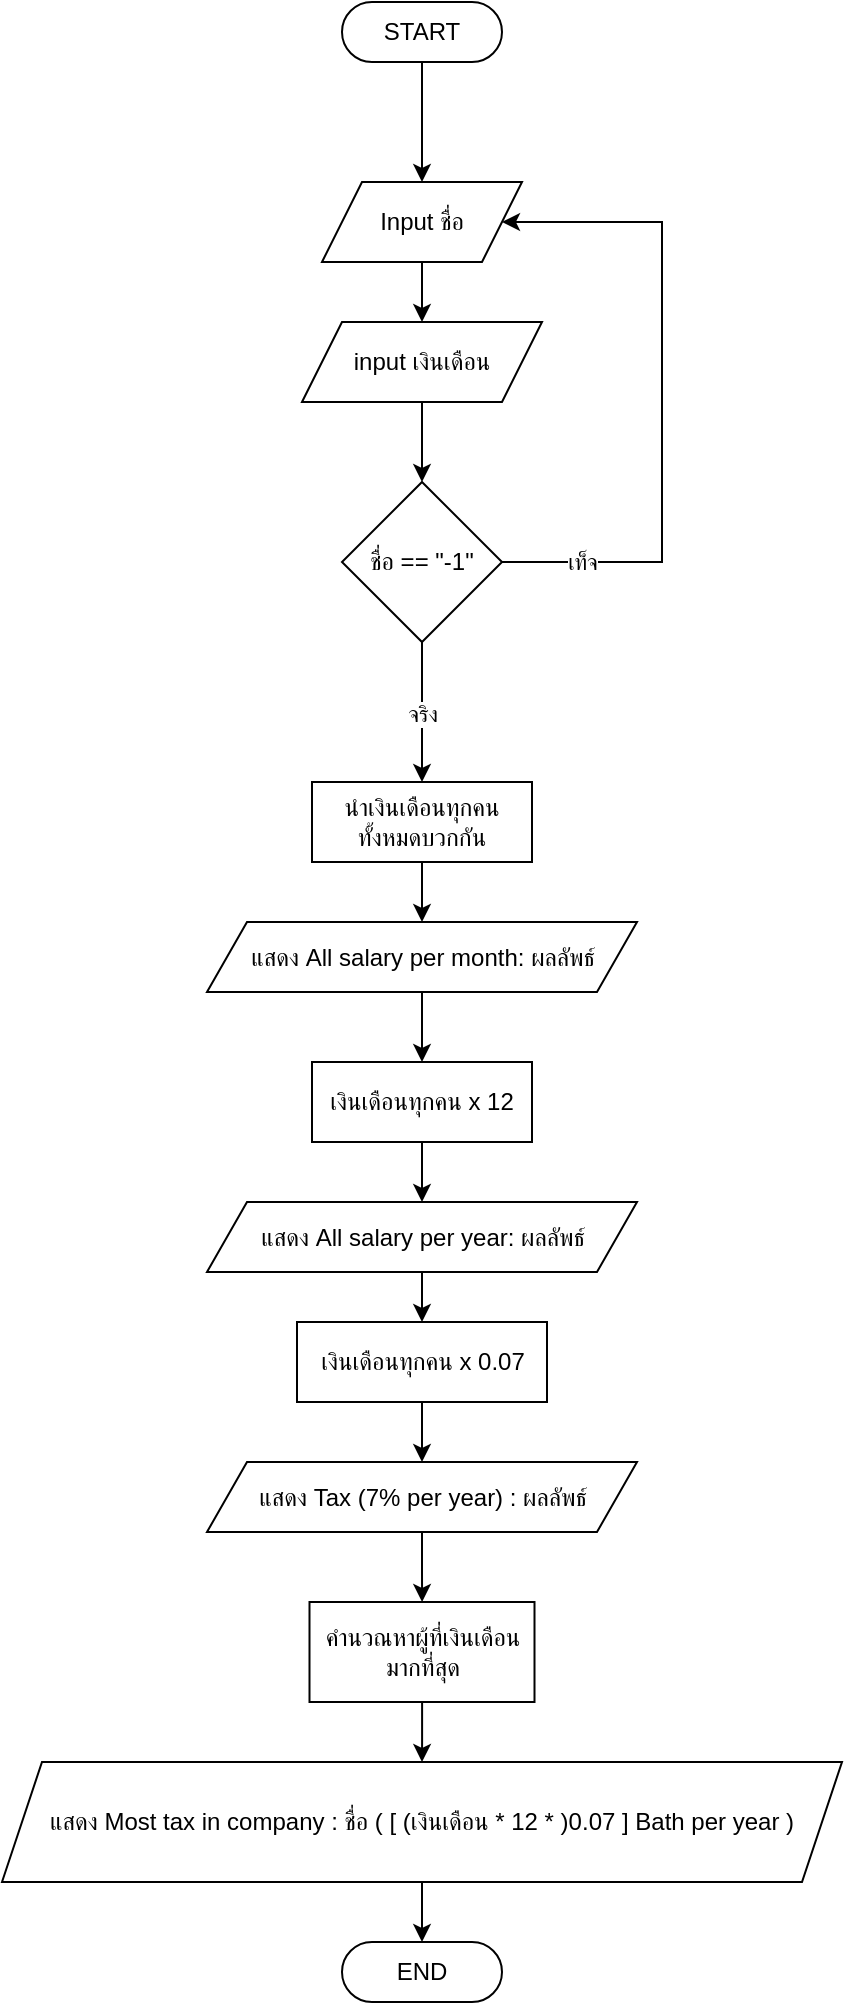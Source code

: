 <mxfile version="25.0.2">
  <diagram name="Page-1" id="nk33O3myFzExoFOTdXr2">
    <mxGraphModel dx="1235" dy="740" grid="1" gridSize="10" guides="1" tooltips="1" connect="1" arrows="1" fold="1" page="1" pageScale="1" pageWidth="850" pageHeight="1100" math="0" shadow="0">
      <root>
        <mxCell id="0" />
        <mxCell id="1" parent="0" />
        <mxCell id="L0LTj8KVW8KC8nR_OFEM-1" style="edgeStyle=orthogonalEdgeStyle;rounded=0;orthogonalLoop=1;jettySize=auto;html=1;" edge="1" parent="1" source="UBjv-P3hsI7ne-E2DAJY-2" target="L0LTj8KVW8KC8nR_OFEM-2">
          <mxGeometry relative="1" as="geometry">
            <mxPoint x="400" y="110" as="targetPoint" />
          </mxGeometry>
        </mxCell>
        <mxCell id="UBjv-P3hsI7ne-E2DAJY-2" value="START" style="rounded=1;whiteSpace=wrap;html=1;arcSize=50;" parent="1" vertex="1">
          <mxGeometry x="360" y="40" width="80" height="30" as="geometry" />
        </mxCell>
        <mxCell id="UBjv-P3hsI7ne-E2DAJY-3" value="END" style="rounded=1;whiteSpace=wrap;html=1;arcSize=50;" parent="1" vertex="1">
          <mxGeometry x="360" y="1010" width="80" height="30" as="geometry" />
        </mxCell>
        <mxCell id="L0LTj8KVW8KC8nR_OFEM-15" style="edgeStyle=orthogonalEdgeStyle;rounded=0;orthogonalLoop=1;jettySize=auto;html=1;" edge="1" parent="1" source="L0LTj8KVW8KC8nR_OFEM-2" target="L0LTj8KVW8KC8nR_OFEM-20">
          <mxGeometry relative="1" as="geometry">
            <mxPoint x="400" y="200" as="targetPoint" />
          </mxGeometry>
        </mxCell>
        <mxCell id="L0LTj8KVW8KC8nR_OFEM-2" value="Input ชื่อ" style="shape=parallelogram;perimeter=parallelogramPerimeter;whiteSpace=wrap;html=1;fixedSize=1;" vertex="1" parent="1">
          <mxGeometry x="350" y="130" width="100" height="40" as="geometry" />
        </mxCell>
        <mxCell id="L0LTj8KVW8KC8nR_OFEM-21" style="edgeStyle=orthogonalEdgeStyle;rounded=0;orthogonalLoop=1;jettySize=auto;html=1;" edge="1" parent="1" source="L0LTj8KVW8KC8nR_OFEM-20" target="L0LTj8KVW8KC8nR_OFEM-22">
          <mxGeometry relative="1" as="geometry">
            <mxPoint x="400" y="280" as="targetPoint" />
          </mxGeometry>
        </mxCell>
        <mxCell id="L0LTj8KVW8KC8nR_OFEM-20" value="input เงินเดือน" style="shape=parallelogram;perimeter=parallelogramPerimeter;whiteSpace=wrap;html=1;fixedSize=1;" vertex="1" parent="1">
          <mxGeometry x="340" y="200" width="120" height="40" as="geometry" />
        </mxCell>
        <mxCell id="L0LTj8KVW8KC8nR_OFEM-23" style="edgeStyle=orthogonalEdgeStyle;rounded=0;orthogonalLoop=1;jettySize=auto;html=1;" edge="1" parent="1" source="L0LTj8KVW8KC8nR_OFEM-22" target="L0LTj8KVW8KC8nR_OFEM-27">
          <mxGeometry relative="1" as="geometry">
            <mxPoint x="400" y="420" as="targetPoint" />
            <Array as="points">
              <mxPoint x="400" y="410" />
              <mxPoint x="400" y="410" />
            </Array>
          </mxGeometry>
        </mxCell>
        <mxCell id="L0LTj8KVW8KC8nR_OFEM-26" value="จริง" style="edgeLabel;html=1;align=center;verticalAlign=middle;resizable=0;points=[];" vertex="1" connectable="0" parent="L0LTj8KVW8KC8nR_OFEM-23">
          <mxGeometry x="0.012" y="1" relative="1" as="geometry">
            <mxPoint x="-1" as="offset" />
          </mxGeometry>
        </mxCell>
        <mxCell id="L0LTj8KVW8KC8nR_OFEM-24" style="edgeStyle=orthogonalEdgeStyle;rounded=0;orthogonalLoop=1;jettySize=auto;html=1;entryX=1;entryY=0.5;entryDx=0;entryDy=0;" edge="1" parent="1" source="L0LTj8KVW8KC8nR_OFEM-22" target="L0LTj8KVW8KC8nR_OFEM-2">
          <mxGeometry relative="1" as="geometry">
            <Array as="points">
              <mxPoint x="520" y="320" />
              <mxPoint x="520" y="150" />
            </Array>
          </mxGeometry>
        </mxCell>
        <mxCell id="L0LTj8KVW8KC8nR_OFEM-25" value="เท็จ" style="edgeLabel;html=1;align=center;verticalAlign=middle;resizable=0;points=[];" vertex="1" connectable="0" parent="L0LTj8KVW8KC8nR_OFEM-24">
          <mxGeometry x="-0.699" y="-3" relative="1" as="geometry">
            <mxPoint x="-10" y="-3" as="offset" />
          </mxGeometry>
        </mxCell>
        <mxCell id="L0LTj8KVW8KC8nR_OFEM-22" value="ชื่อ == &quot;-1&quot;" style="rhombus;whiteSpace=wrap;html=1;" vertex="1" parent="1">
          <mxGeometry x="360" y="280" width="80" height="80" as="geometry" />
        </mxCell>
        <mxCell id="L0LTj8KVW8KC8nR_OFEM-28" style="edgeStyle=orthogonalEdgeStyle;rounded=0;orthogonalLoop=1;jettySize=auto;html=1;" edge="1" parent="1" source="L0LTj8KVW8KC8nR_OFEM-27" target="L0LTj8KVW8KC8nR_OFEM-29">
          <mxGeometry relative="1" as="geometry">
            <mxPoint x="400" y="500" as="targetPoint" />
          </mxGeometry>
        </mxCell>
        <mxCell id="L0LTj8KVW8KC8nR_OFEM-27" value="นำเงินเดือนทุกคนทั้งหมดบวกกัน" style="rounded=0;whiteSpace=wrap;html=1;" vertex="1" parent="1">
          <mxGeometry x="345" y="430" width="110" height="40" as="geometry" />
        </mxCell>
        <mxCell id="L0LTj8KVW8KC8nR_OFEM-34" style="edgeStyle=orthogonalEdgeStyle;rounded=0;orthogonalLoop=1;jettySize=auto;html=1;entryX=0.5;entryY=0;entryDx=0;entryDy=0;" edge="1" parent="1" source="L0LTj8KVW8KC8nR_OFEM-29" target="L0LTj8KVW8KC8nR_OFEM-31">
          <mxGeometry relative="1" as="geometry" />
        </mxCell>
        <mxCell id="L0LTj8KVW8KC8nR_OFEM-29" value="แสดง All salary per month: ผลลัพธ์" style="shape=parallelogram;perimeter=parallelogramPerimeter;whiteSpace=wrap;html=1;fixedSize=1;" vertex="1" parent="1">
          <mxGeometry x="292.5" y="500" width="215" height="35" as="geometry" />
        </mxCell>
        <mxCell id="L0LTj8KVW8KC8nR_OFEM-30" style="edgeStyle=orthogonalEdgeStyle;rounded=0;orthogonalLoop=1;jettySize=auto;html=1;" edge="1" parent="1" source="L0LTj8KVW8KC8nR_OFEM-31" target="L0LTj8KVW8KC8nR_OFEM-32">
          <mxGeometry relative="1" as="geometry">
            <mxPoint x="400" y="640" as="targetPoint" />
          </mxGeometry>
        </mxCell>
        <mxCell id="L0LTj8KVW8KC8nR_OFEM-31" value="เงินเดือนทุกคน x 12" style="rounded=0;whiteSpace=wrap;html=1;" vertex="1" parent="1">
          <mxGeometry x="345" y="570" width="110" height="40" as="geometry" />
        </mxCell>
        <mxCell id="L0LTj8KVW8KC8nR_OFEM-38" style="edgeStyle=orthogonalEdgeStyle;rounded=0;orthogonalLoop=1;jettySize=auto;html=1;entryX=0.5;entryY=0;entryDx=0;entryDy=0;" edge="1" parent="1" source="L0LTj8KVW8KC8nR_OFEM-32" target="L0LTj8KVW8KC8nR_OFEM-36">
          <mxGeometry relative="1" as="geometry" />
        </mxCell>
        <mxCell id="L0LTj8KVW8KC8nR_OFEM-32" value="แสดง All salary per year:&amp;nbsp;ผลลัพธ์" style="shape=parallelogram;perimeter=parallelogramPerimeter;whiteSpace=wrap;html=1;fixedSize=1;" vertex="1" parent="1">
          <mxGeometry x="292.5" y="640" width="215" height="35" as="geometry" />
        </mxCell>
        <mxCell id="L0LTj8KVW8KC8nR_OFEM-35" style="edgeStyle=orthogonalEdgeStyle;rounded=0;orthogonalLoop=1;jettySize=auto;html=1;" edge="1" source="L0LTj8KVW8KC8nR_OFEM-36" target="L0LTj8KVW8KC8nR_OFEM-37" parent="1">
          <mxGeometry relative="1" as="geometry">
            <mxPoint x="400" y="790" as="targetPoint" />
          </mxGeometry>
        </mxCell>
        <mxCell id="L0LTj8KVW8KC8nR_OFEM-36" value="เงินเดือนทุกคน x 0.07" style="rounded=0;whiteSpace=wrap;html=1;" vertex="1" parent="1">
          <mxGeometry x="337.5" y="700" width="125" height="40" as="geometry" />
        </mxCell>
        <mxCell id="L0LTj8KVW8KC8nR_OFEM-39" style="edgeStyle=orthogonalEdgeStyle;rounded=0;orthogonalLoop=1;jettySize=auto;html=1;" edge="1" parent="1" source="L0LTj8KVW8KC8nR_OFEM-37" target="L0LTj8KVW8KC8nR_OFEM-40">
          <mxGeometry relative="1" as="geometry">
            <mxPoint x="400" y="870" as="targetPoint" />
          </mxGeometry>
        </mxCell>
        <mxCell id="L0LTj8KVW8KC8nR_OFEM-37" value="แสดง Tax (7% per year) : ผลลัพธ์" style="shape=parallelogram;perimeter=parallelogramPerimeter;whiteSpace=wrap;html=1;fixedSize=1;" vertex="1" parent="1">
          <mxGeometry x="292.5" y="770" width="215" height="35" as="geometry" />
        </mxCell>
        <mxCell id="L0LTj8KVW8KC8nR_OFEM-41" style="edgeStyle=orthogonalEdgeStyle;rounded=0;orthogonalLoop=1;jettySize=auto;html=1;" edge="1" parent="1" source="L0LTj8KVW8KC8nR_OFEM-40" target="L0LTj8KVW8KC8nR_OFEM-42">
          <mxGeometry relative="1" as="geometry">
            <mxPoint x="400" y="920" as="targetPoint" />
          </mxGeometry>
        </mxCell>
        <mxCell id="L0LTj8KVW8KC8nR_OFEM-40" value="คำนวณหาผู้ที่เงินเดือนมากที่สุด" style="rounded=0;whiteSpace=wrap;html=1;" vertex="1" parent="1">
          <mxGeometry x="343.75" y="840" width="112.5" height="50" as="geometry" />
        </mxCell>
        <mxCell id="L0LTj8KVW8KC8nR_OFEM-43" value="" style="edgeStyle=orthogonalEdgeStyle;rounded=0;orthogonalLoop=1;jettySize=auto;html=1;" edge="1" parent="1" source="L0LTj8KVW8KC8nR_OFEM-42" target="UBjv-P3hsI7ne-E2DAJY-3">
          <mxGeometry relative="1" as="geometry" />
        </mxCell>
        <mxCell id="L0LTj8KVW8KC8nR_OFEM-42" value="แสดง&amp;nbsp;Most tax in company : ชื่อ ( [ (เงินเดือน * 12 * )0.07 ] Bath per year )" style="shape=parallelogram;perimeter=parallelogramPerimeter;whiteSpace=wrap;html=1;fixedSize=1;" vertex="1" parent="1">
          <mxGeometry x="190" y="920" width="420" height="60" as="geometry" />
        </mxCell>
      </root>
    </mxGraphModel>
  </diagram>
</mxfile>
